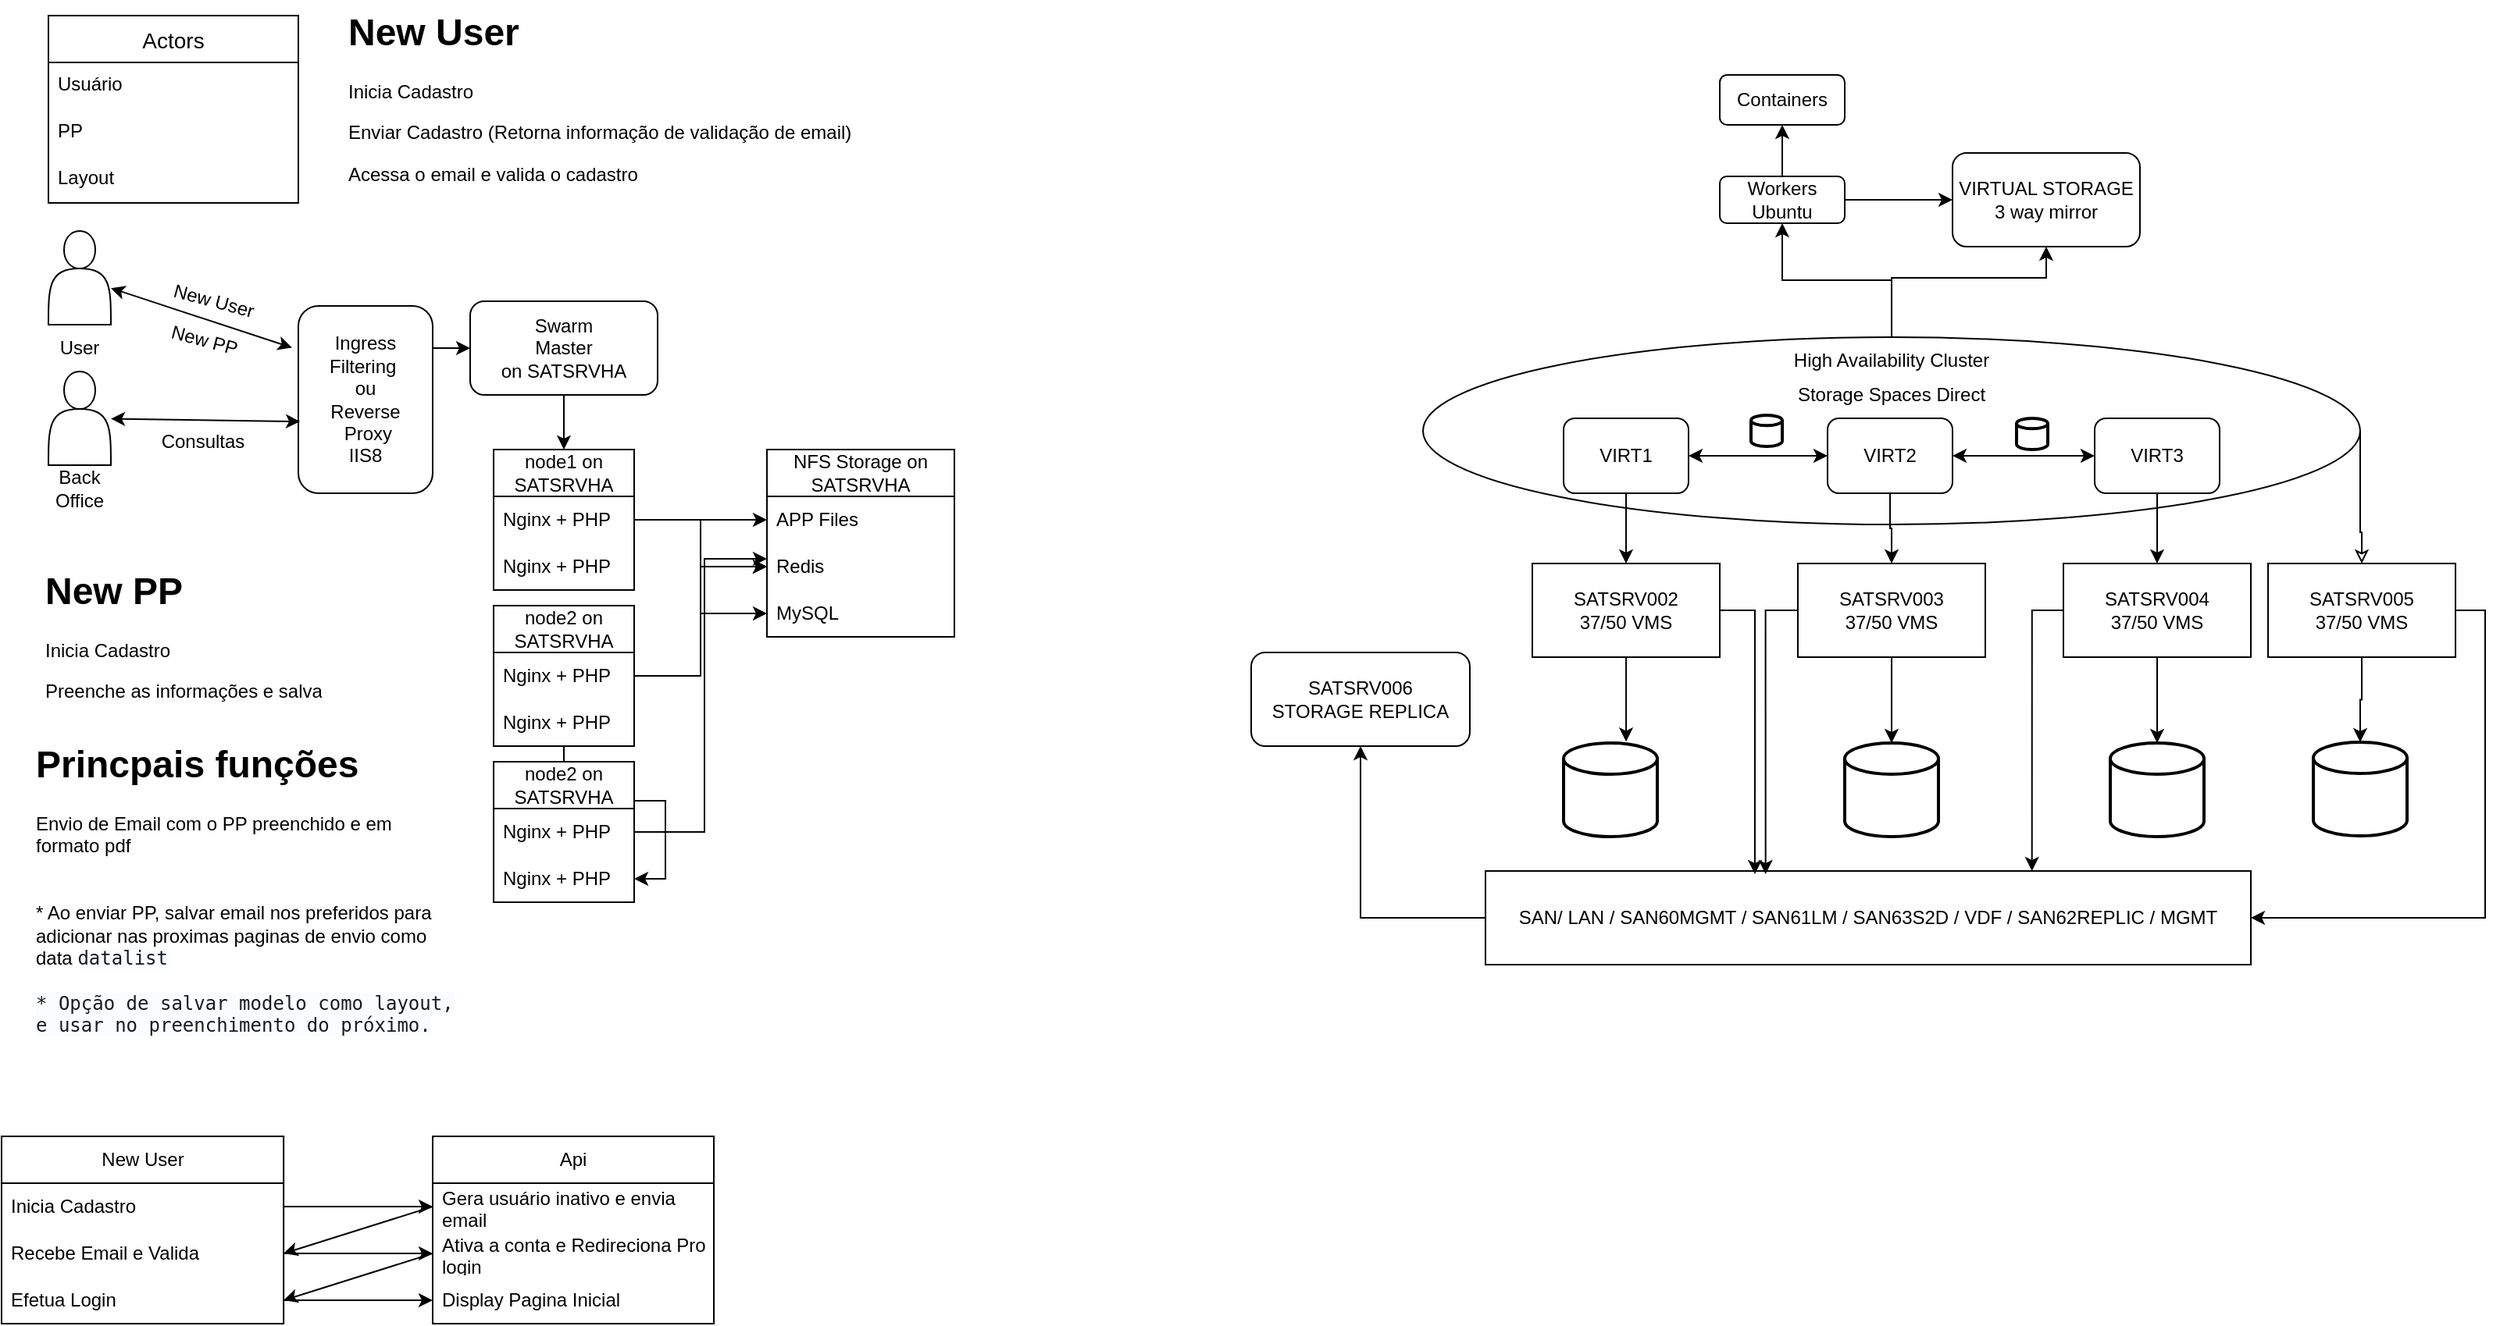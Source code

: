 <mxfile version="26.0.10">
  <diagram name="Página-1" id="sRb1VMFzk7k9GQqIcpJP">
    <mxGraphModel dx="1434" dy="738" grid="1" gridSize="10" guides="1" tooltips="1" connect="1" arrows="1" fold="1" page="1" pageScale="1" pageWidth="827" pageHeight="1169" math="0" shadow="0">
      <root>
        <mxCell id="0" />
        <mxCell id="1" parent="0" />
        <mxCell id="ARVa0btEPRFmbiTW9nYL-86" value="" style="ellipse;whiteSpace=wrap;html=1;fillColor=none;" parent="1" vertex="1">
          <mxGeometry x="960" y="228" width="600" height="120" as="geometry" />
        </mxCell>
        <mxCell id="Wn1Gz2yx4NgpHpHnQSWB-1" value="&lt;div&gt;Ingress Filtering&amp;nbsp;&lt;/div&gt;&lt;div&gt;ou&lt;/div&gt;&lt;div&gt;Reverse&lt;/div&gt;&lt;div&gt;&lt;span style=&quot;background-color: transparent; color: light-dark(rgb(0, 0, 0), rgb(255, 255, 255));&quot;&gt;&amp;nbsp;Proxy&lt;/span&gt;&lt;/div&gt;&lt;div&gt;&lt;span style=&quot;background-color: transparent; color: light-dark(rgb(0, 0, 0), rgb(255, 255, 255));&quot;&gt;IIS8&lt;/span&gt;&lt;/div&gt;" style="rounded=1;whiteSpace=wrap;html=1;" parent="1" vertex="1">
          <mxGeometry x="240" y="208" width="86" height="120" as="geometry" />
        </mxCell>
        <mxCell id="Wn1Gz2yx4NgpHpHnQSWB-8" style="rounded=0;orthogonalLoop=1;jettySize=auto;html=1;entryX=-0.047;entryY=0.223;entryDx=0;entryDy=0;entryPerimeter=0;startArrow=classic;startFill=1;" parent="1" source="Wn1Gz2yx4NgpHpHnQSWB-6" target="Wn1Gz2yx4NgpHpHnQSWB-1" edge="1">
          <mxGeometry relative="1" as="geometry" />
        </mxCell>
        <mxCell id="Wn1Gz2yx4NgpHpHnQSWB-10" value="New User" style="text;html=1;align=center;verticalAlign=middle;whiteSpace=wrap;rounded=0;rotation=15;" parent="1" vertex="1">
          <mxGeometry x="151.29" y="195" width="70" height="20" as="geometry" />
        </mxCell>
        <mxCell id="ARVa0btEPRFmbiTW9nYL-18" style="edgeStyle=orthogonalEdgeStyle;rounded=0;orthogonalLoop=1;jettySize=auto;html=1;entryX=0.5;entryY=0;entryDx=0;entryDy=0;" parent="1" source="Wn1Gz2yx4NgpHpHnQSWB-64" target="ARVa0btEPRFmbiTW9nYL-1" edge="1">
          <mxGeometry relative="1" as="geometry" />
        </mxCell>
        <mxCell id="Wn1Gz2yx4NgpHpHnQSWB-64" value="Swarm&lt;div&gt;Master&lt;/div&gt;&lt;div&gt;on SATSRVHA&lt;/div&gt;" style="rounded=1;whiteSpace=wrap;html=1;" parent="1" vertex="1">
          <mxGeometry x="350" y="205" width="120" height="60" as="geometry" />
        </mxCell>
        <mxCell id="Wn1Gz2yx4NgpHpHnQSWB-68" style="edgeStyle=orthogonalEdgeStyle;rounded=0;orthogonalLoop=1;jettySize=auto;html=1;entryX=1;entryY=0.225;entryDx=0;entryDy=0;entryPerimeter=0;startArrow=classic;startFill=1;endArrow=none;endFill=0;" parent="1" source="Wn1Gz2yx4NgpHpHnQSWB-64" target="Wn1Gz2yx4NgpHpHnQSWB-1" edge="1">
          <mxGeometry relative="1" as="geometry" />
        </mxCell>
        <mxCell id="upmeUNGwV4wzVVxZJevL-4" value="Actors" style="swimlane;fontStyle=0;childLayout=stackLayout;horizontal=1;startSize=30;horizontalStack=0;resizeParent=1;resizeParentMax=0;resizeLast=0;collapsible=1;marginBottom=0;align=center;fontSize=14;swimlaneLine=1;resizable=1;container=1;" parent="1" vertex="1">
          <mxGeometry x="80" y="22" width="160" height="120" as="geometry" />
        </mxCell>
        <mxCell id="upmeUNGwV4wzVVxZJevL-5" value="Usuário" style="text;strokeColor=none;fillColor=none;spacingLeft=4;spacingRight=4;overflow=hidden;rotatable=0;points=[[0,0.5],[1,0.5]];portConstraint=eastwest;fontSize=12;whiteSpace=wrap;html=1;" parent="upmeUNGwV4wzVVxZJevL-4" vertex="1">
          <mxGeometry y="30" width="160" height="30" as="geometry" />
        </mxCell>
        <mxCell id="upmeUNGwV4wzVVxZJevL-6" value="PP" style="text;strokeColor=none;fillColor=none;spacingLeft=4;spacingRight=4;overflow=hidden;rotatable=0;points=[[0,0.5],[1,0.5]];portConstraint=eastwest;fontSize=12;whiteSpace=wrap;html=1;" parent="upmeUNGwV4wzVVxZJevL-4" vertex="1">
          <mxGeometry y="60" width="160" height="30" as="geometry" />
        </mxCell>
        <mxCell id="upmeUNGwV4wzVVxZJevL-7" value="Layout" style="text;strokeColor=none;fillColor=none;spacingLeft=4;spacingRight=4;overflow=hidden;rotatable=0;points=[[0,0.5],[1,0.5]];portConstraint=eastwest;fontSize=12;whiteSpace=wrap;html=1;" parent="upmeUNGwV4wzVVxZJevL-4" vertex="1">
          <mxGeometry y="90" width="160" height="30" as="geometry" />
        </mxCell>
        <mxCell id="upmeUNGwV4wzVVxZJevL-9" style="rounded=0;orthogonalLoop=1;jettySize=auto;html=1;entryX=0.012;entryY=0.617;entryDx=0;entryDy=0;entryPerimeter=0;startArrow=classic;startFill=1;" parent="1" source="upmeUNGwV4wzVVxZJevL-1" target="Wn1Gz2yx4NgpHpHnQSWB-1" edge="1">
          <mxGeometry relative="1" as="geometry" />
        </mxCell>
        <mxCell id="upmeUNGwV4wzVVxZJevL-10" value="Consultas" style="text;html=1;align=center;verticalAlign=middle;whiteSpace=wrap;rounded=0;rotation=0;" parent="1" vertex="1">
          <mxGeometry x="133.22" y="283.44" width="92.42" height="23.12" as="geometry" />
        </mxCell>
        <mxCell id="upmeUNGwV4wzVVxZJevL-23" value="" style="group" parent="1" vertex="1" connectable="0">
          <mxGeometry x="70" y="250" width="60" height="90" as="geometry" />
        </mxCell>
        <mxCell id="upmeUNGwV4wzVVxZJevL-1" value="" style="shape=actor;whiteSpace=wrap;html=1;movable=1;resizable=1;rotatable=1;deletable=1;editable=1;locked=0;connectable=1;" parent="upmeUNGwV4wzVVxZJevL-23" vertex="1">
          <mxGeometry x="10" width="40" height="60" as="geometry" />
        </mxCell>
        <mxCell id="upmeUNGwV4wzVVxZJevL-2" value="Back Office" style="text;html=1;align=center;verticalAlign=middle;whiteSpace=wrap;rounded=0;movable=1;resizable=1;rotatable=1;deletable=1;editable=1;locked=0;connectable=1;" parent="upmeUNGwV4wzVVxZJevL-23" vertex="1">
          <mxGeometry y="60" width="60" height="30" as="geometry" />
        </mxCell>
        <mxCell id="upmeUNGwV4wzVVxZJevL-24" value="" style="group" parent="1" vertex="1" connectable="0">
          <mxGeometry x="70" y="160" width="60" height="90" as="geometry" />
        </mxCell>
        <mxCell id="Wn1Gz2yx4NgpHpHnQSWB-6" value="" style="shape=actor;whiteSpace=wrap;html=1;" parent="upmeUNGwV4wzVVxZJevL-24" vertex="1">
          <mxGeometry x="10" width="40" height="60" as="geometry" />
        </mxCell>
        <mxCell id="Wn1Gz2yx4NgpHpHnQSWB-7" value="User" style="text;html=1;align=center;verticalAlign=middle;whiteSpace=wrap;rounded=0;" parent="upmeUNGwV4wzVVxZJevL-24" vertex="1">
          <mxGeometry y="60" width="60" height="30" as="geometry" />
        </mxCell>
        <mxCell id="upmeUNGwV4wzVVxZJevL-35" value="New PP" style="text;html=1;align=center;verticalAlign=middle;whiteSpace=wrap;rounded=0;rotation=15;" parent="1" vertex="1">
          <mxGeometry x="137.58" y="220" width="83.71" height="20" as="geometry" />
        </mxCell>
        <mxCell id="CH-ot6qZyjlO4fEg6qcQ-2" value="&lt;h1 style=&quot;margin-top: 0px;&quot;&gt;New User&lt;/h1&gt;&lt;p&gt;Inicia Cadastro&lt;/p&gt;&lt;p&gt;Enviar Cadastro (Retorna informação de validação de email)&lt;/p&gt;&lt;p&gt;Acessa o email e valida o cadastro&lt;/p&gt;" style="text;html=1;whiteSpace=wrap;overflow=hidden;rounded=0;" parent="1" vertex="1">
          <mxGeometry x="270" y="12" width="340" height="130" as="geometry" />
        </mxCell>
        <mxCell id="CH-ot6qZyjlO4fEg6qcQ-3" value="&lt;h1 style=&quot;margin-top: 0px;&quot;&gt;New PP&lt;/h1&gt;&lt;p&gt;Inicia Cadastro&lt;/p&gt;&lt;p&gt;Preenche as informações e salva&lt;/p&gt;" style="text;html=1;whiteSpace=wrap;overflow=hidden;rounded=0;" parent="1" vertex="1">
          <mxGeometry x="76.29" y="370" width="220" height="108" as="geometry" />
        </mxCell>
        <mxCell id="CH-ot6qZyjlO4fEg6qcQ-4" value="&lt;h1 style=&quot;margin-top: 0px;&quot;&gt;Princpais funções&lt;/h1&gt;&lt;div&gt;Envio de Email com o PP preenchido e em formato pdf&amp;nbsp;&lt;/div&gt;&lt;div&gt;&lt;br&gt;&lt;/div&gt;&lt;div&gt;&lt;br&gt;&lt;/div&gt;&lt;div&gt;* Ao enviar PP, salvar email nos preferidos para adicionar nas proximas paginas de envio como data&amp;nbsp;&lt;span style=&quot;background-color: rgb(250, 252, 255); color: rgb(23, 28, 31); font-family: monospace; white-space-collapse: preserve;&quot;&gt;datalist&lt;/span&gt;&lt;/div&gt;&lt;div&gt;&lt;span style=&quot;background-color: rgb(250, 252, 255); color: rgb(23, 28, 31); font-family: monospace; white-space-collapse: preserve;&quot;&gt;&lt;br&gt;&lt;/span&gt;&lt;/div&gt;&lt;div&gt;&lt;span style=&quot;background-color: rgb(250, 252, 255); color: rgb(23, 28, 31); font-family: monospace; white-space-collapse: preserve;&quot;&gt;* Opção de salvar modelo como layout, e usar no preenchimento do próximo.&lt;/span&gt;&lt;/div&gt;" style="text;html=1;whiteSpace=wrap;overflow=hidden;rounded=0;" parent="1" vertex="1">
          <mxGeometry x="70" y="481" width="270" height="208" as="geometry" />
        </mxCell>
        <mxCell id="ARVa0btEPRFmbiTW9nYL-1" value="node1 on SATSRVHA" style="swimlane;fontStyle=0;childLayout=stackLayout;horizontal=1;startSize=30;horizontalStack=0;resizeParent=1;resizeParentMax=0;resizeLast=0;collapsible=1;marginBottom=0;whiteSpace=wrap;html=1;" parent="1" vertex="1">
          <mxGeometry x="365" y="300" width="90" height="90" as="geometry" />
        </mxCell>
        <mxCell id="ARVa0btEPRFmbiTW9nYL-2" value="Nginx + PHP" style="text;strokeColor=none;fillColor=none;align=left;verticalAlign=middle;spacingLeft=4;spacingRight=4;overflow=hidden;points=[[0,0.5],[1,0.5]];portConstraint=eastwest;rotatable=0;whiteSpace=wrap;html=1;" parent="ARVa0btEPRFmbiTW9nYL-1" vertex="1">
          <mxGeometry y="30" width="90" height="30" as="geometry" />
        </mxCell>
        <mxCell id="ARVa0btEPRFmbiTW9nYL-57" value="Nginx + PHP" style="text;strokeColor=none;fillColor=none;align=left;verticalAlign=middle;spacingLeft=4;spacingRight=4;overflow=hidden;points=[[0,0.5],[1,0.5]];portConstraint=eastwest;rotatable=0;whiteSpace=wrap;html=1;" parent="ARVa0btEPRFmbiTW9nYL-1" vertex="1">
          <mxGeometry y="60" width="90" height="30" as="geometry" />
        </mxCell>
        <mxCell id="ARVa0btEPRFmbiTW9nYL-10" value="NFS Storage on&lt;div&gt;SATSRVHA&lt;/div&gt;" style="swimlane;fontStyle=0;childLayout=stackLayout;horizontal=1;startSize=30;horizontalStack=0;resizeParent=1;resizeParentMax=0;resizeLast=0;collapsible=1;marginBottom=0;whiteSpace=wrap;html=1;" parent="1" vertex="1">
          <mxGeometry x="540" y="300" width="120" height="120" as="geometry" />
        </mxCell>
        <mxCell id="ARVa0btEPRFmbiTW9nYL-12" value="APP Files" style="text;strokeColor=none;fillColor=none;align=left;verticalAlign=middle;spacingLeft=4;spacingRight=4;overflow=hidden;points=[[0,0.5],[1,0.5]];portConstraint=eastwest;rotatable=0;whiteSpace=wrap;html=1;" parent="ARVa0btEPRFmbiTW9nYL-10" vertex="1">
          <mxGeometry y="30" width="120" height="30" as="geometry" />
        </mxCell>
        <mxCell id="ARVa0btEPRFmbiTW9nYL-13" value="Redis" style="text;strokeColor=none;fillColor=none;align=left;verticalAlign=middle;spacingLeft=4;spacingRight=4;overflow=hidden;points=[[0,0.5],[1,0.5]];portConstraint=eastwest;rotatable=0;whiteSpace=wrap;html=1;" parent="ARVa0btEPRFmbiTW9nYL-10" vertex="1">
          <mxGeometry y="60" width="120" height="30" as="geometry" />
        </mxCell>
        <mxCell id="ARVa0btEPRFmbiTW9nYL-44" value="MySQL" style="text;strokeColor=none;fillColor=none;align=left;verticalAlign=middle;spacingLeft=4;spacingRight=4;overflow=hidden;points=[[0,0.5],[1,0.5]];portConstraint=eastwest;rotatable=0;whiteSpace=wrap;html=1;" parent="ARVa0btEPRFmbiTW9nYL-10" vertex="1">
          <mxGeometry y="90" width="120" height="30" as="geometry" />
        </mxCell>
        <mxCell id="ARVa0btEPRFmbiTW9nYL-14" style="edgeStyle=orthogonalEdgeStyle;rounded=0;orthogonalLoop=1;jettySize=auto;html=1;exitX=1;exitY=0.5;exitDx=0;exitDy=0;entryX=0;entryY=0.5;entryDx=0;entryDy=0;startArrow=none;startFill=0;" parent="1" source="ARVa0btEPRFmbiTW9nYL-2" target="ARVa0btEPRFmbiTW9nYL-12" edge="1">
          <mxGeometry relative="1" as="geometry" />
        </mxCell>
        <mxCell id="ARVa0btEPRFmbiTW9nYL-45" style="edgeStyle=orthogonalEdgeStyle;rounded=0;orthogonalLoop=1;jettySize=auto;html=1;entryX=0;entryY=0.5;entryDx=0;entryDy=0;" parent="1" source="ARVa0btEPRFmbiTW9nYL-2" target="ARVa0btEPRFmbiTW9nYL-13" edge="1">
          <mxGeometry relative="1" as="geometry" />
        </mxCell>
        <mxCell id="ARVa0btEPRFmbiTW9nYL-46" style="edgeStyle=orthogonalEdgeStyle;rounded=0;orthogonalLoop=1;jettySize=auto;html=1;exitX=1;exitY=0.5;exitDx=0;exitDy=0;entryX=0;entryY=0.5;entryDx=0;entryDy=0;startArrow=none;startFill=0;" parent="1" source="ARVa0btEPRFmbiTW9nYL-2" target="ARVa0btEPRFmbiTW9nYL-44" edge="1">
          <mxGeometry relative="1" as="geometry" />
        </mxCell>
        <mxCell id="ARVa0btEPRFmbiTW9nYL-63" value="" style="edgeStyle=orthogonalEdgeStyle;rounded=0;orthogonalLoop=1;jettySize=auto;html=1;" parent="1" source="ARVa0btEPRFmbiTW9nYL-47" target="ARVa0btEPRFmbiTW9nYL-61" edge="1">
          <mxGeometry relative="1" as="geometry" />
        </mxCell>
        <mxCell id="ARVa0btEPRFmbiTW9nYL-47" value="node2 on SATSRVHA" style="swimlane;fontStyle=0;childLayout=stackLayout;horizontal=1;startSize=30;horizontalStack=0;resizeParent=1;resizeParentMax=0;resizeLast=0;collapsible=1;marginBottom=0;whiteSpace=wrap;html=1;" parent="1" vertex="1">
          <mxGeometry x="365" y="400" width="90" height="90" as="geometry" />
        </mxCell>
        <mxCell id="ARVa0btEPRFmbiTW9nYL-48" value="Nginx + PHP" style="text;strokeColor=none;fillColor=none;align=left;verticalAlign=middle;spacingLeft=4;spacingRight=4;overflow=hidden;points=[[0,0.5],[1,0.5]];portConstraint=eastwest;rotatable=0;whiteSpace=wrap;html=1;" parent="ARVa0btEPRFmbiTW9nYL-47" vertex="1">
          <mxGeometry y="30" width="90" height="30" as="geometry" />
        </mxCell>
        <mxCell id="ARVa0btEPRFmbiTW9nYL-51" value="Nginx + PHP" style="text;strokeColor=none;fillColor=none;align=left;verticalAlign=middle;spacingLeft=4;spacingRight=4;overflow=hidden;points=[[0,0.5],[1,0.5]];portConstraint=eastwest;rotatable=0;whiteSpace=wrap;html=1;" parent="ARVa0btEPRFmbiTW9nYL-47" vertex="1">
          <mxGeometry y="60" width="90" height="30" as="geometry" />
        </mxCell>
        <mxCell id="ARVa0btEPRFmbiTW9nYL-58" style="edgeStyle=orthogonalEdgeStyle;rounded=0;orthogonalLoop=1;jettySize=auto;html=1;entryX=0;entryY=0.5;entryDx=0;entryDy=0;" parent="1" source="ARVa0btEPRFmbiTW9nYL-48" target="ARVa0btEPRFmbiTW9nYL-13" edge="1">
          <mxGeometry relative="1" as="geometry" />
        </mxCell>
        <mxCell id="ARVa0btEPRFmbiTW9nYL-59" value="node2 on SATSRVHA" style="swimlane;fontStyle=0;childLayout=stackLayout;horizontal=1;startSize=30;horizontalStack=0;resizeParent=1;resizeParentMax=0;resizeLast=0;collapsible=1;marginBottom=0;whiteSpace=wrap;html=1;" parent="1" vertex="1">
          <mxGeometry x="365" y="500" width="90" height="90" as="geometry" />
        </mxCell>
        <mxCell id="ARVa0btEPRFmbiTW9nYL-60" value="Nginx + PHP" style="text;strokeColor=none;fillColor=none;align=left;verticalAlign=middle;spacingLeft=4;spacingRight=4;overflow=hidden;points=[[0,0.5],[1,0.5]];portConstraint=eastwest;rotatable=0;whiteSpace=wrap;html=1;" parent="ARVa0btEPRFmbiTW9nYL-59" vertex="1">
          <mxGeometry y="30" width="90" height="30" as="geometry" />
        </mxCell>
        <mxCell id="ARVa0btEPRFmbiTW9nYL-61" value="Nginx + PHP" style="text;strokeColor=none;fillColor=none;align=left;verticalAlign=middle;spacingLeft=4;spacingRight=4;overflow=hidden;points=[[0,0.5],[1,0.5]];portConstraint=eastwest;rotatable=0;whiteSpace=wrap;html=1;" parent="ARVa0btEPRFmbiTW9nYL-59" vertex="1">
          <mxGeometry y="60" width="90" height="30" as="geometry" />
        </mxCell>
        <mxCell id="ARVa0btEPRFmbiTW9nYL-62" style="edgeStyle=orthogonalEdgeStyle;rounded=0;orthogonalLoop=1;jettySize=auto;html=1;" parent="1" source="ARVa0btEPRFmbiTW9nYL-60" edge="1">
          <mxGeometry relative="1" as="geometry">
            <mxPoint x="540" y="370" as="targetPoint" />
            <Array as="points">
              <mxPoint x="500" y="545" />
              <mxPoint x="500" y="370" />
            </Array>
          </mxGeometry>
        </mxCell>
        <mxCell id="ARVa0btEPRFmbiTW9nYL-64" value="SATSRV002&lt;div&gt;37/50 VMS&lt;/div&gt;" style="rounded=0;whiteSpace=wrap;html=1;" parent="1" vertex="1">
          <mxGeometry x="1030" y="373" width="120" height="60" as="geometry" />
        </mxCell>
        <mxCell id="ARVa0btEPRFmbiTW9nYL-65" value="SATSRV003&lt;div&gt;37/50 VMS&lt;/div&gt;" style="rounded=0;whiteSpace=wrap;html=1;" parent="1" vertex="1">
          <mxGeometry x="1200" y="373" width="120" height="60" as="geometry" />
        </mxCell>
        <mxCell id="ARVa0btEPRFmbiTW9nYL-66" value="SATSRV004&lt;div&gt;37/50 VMS&lt;/div&gt;" style="rounded=0;whiteSpace=wrap;html=1;" parent="1" vertex="1">
          <mxGeometry x="1370" y="373" width="120" height="60" as="geometry" />
        </mxCell>
        <mxCell id="ARVa0btEPRFmbiTW9nYL-71" style="edgeStyle=orthogonalEdgeStyle;rounded=0;orthogonalLoop=1;jettySize=auto;html=1;entryX=0.5;entryY=0;entryDx=0;entryDy=0;" parent="1" source="ARVa0btEPRFmbiTW9nYL-68" target="ARVa0btEPRFmbiTW9nYL-64" edge="1">
          <mxGeometry relative="1" as="geometry" />
        </mxCell>
        <mxCell id="ARVa0btEPRFmbiTW9nYL-68" value="VIRT1" style="rounded=1;whiteSpace=wrap;html=1;" parent="1" vertex="1">
          <mxGeometry x="1050" y="280" width="80" height="48" as="geometry" />
        </mxCell>
        <mxCell id="ARVa0btEPRFmbiTW9nYL-80" style="edgeStyle=orthogonalEdgeStyle;rounded=0;orthogonalLoop=1;jettySize=auto;html=1;entryX=0;entryY=0.5;entryDx=0;entryDy=0;startArrow=classic;startFill=1;" parent="1" source="ARVa0btEPRFmbiTW9nYL-69" target="ARVa0btEPRFmbiTW9nYL-70" edge="1">
          <mxGeometry relative="1" as="geometry" />
        </mxCell>
        <mxCell id="ARVa0btEPRFmbiTW9nYL-81" style="edgeStyle=orthogonalEdgeStyle;rounded=0;orthogonalLoop=1;jettySize=auto;html=1;entryX=1;entryY=0.5;entryDx=0;entryDy=0;startArrow=classic;startFill=1;" parent="1" source="ARVa0btEPRFmbiTW9nYL-69" target="ARVa0btEPRFmbiTW9nYL-68" edge="1">
          <mxGeometry relative="1" as="geometry" />
        </mxCell>
        <mxCell id="ARVa0btEPRFmbiTW9nYL-82" style="edgeStyle=orthogonalEdgeStyle;rounded=0;orthogonalLoop=1;jettySize=auto;html=1;entryX=0.5;entryY=0;entryDx=0;entryDy=0;" parent="1" source="ARVa0btEPRFmbiTW9nYL-69" target="ARVa0btEPRFmbiTW9nYL-65" edge="1">
          <mxGeometry relative="1" as="geometry" />
        </mxCell>
        <mxCell id="ARVa0btEPRFmbiTW9nYL-69" value="VIRT2" style="rounded=1;whiteSpace=wrap;html=1;" parent="1" vertex="1">
          <mxGeometry x="1219" y="280" width="80" height="48" as="geometry" />
        </mxCell>
        <mxCell id="ARVa0btEPRFmbiTW9nYL-73" style="edgeStyle=orthogonalEdgeStyle;rounded=0;orthogonalLoop=1;jettySize=auto;html=1;" parent="1" source="ARVa0btEPRFmbiTW9nYL-70" target="ARVa0btEPRFmbiTW9nYL-66" edge="1">
          <mxGeometry relative="1" as="geometry" />
        </mxCell>
        <mxCell id="ARVa0btEPRFmbiTW9nYL-70" value="VIRT3" style="rounded=1;whiteSpace=wrap;html=1;" parent="1" vertex="1">
          <mxGeometry x="1390" y="280" width="80" height="48" as="geometry" />
        </mxCell>
        <mxCell id="ARVa0btEPRFmbiTW9nYL-74" value="" style="strokeWidth=2;html=1;shape=mxgraph.flowchart.database;whiteSpace=wrap;" parent="1" vertex="1">
          <mxGeometry x="1050" y="488" width="60" height="60" as="geometry" />
        </mxCell>
        <mxCell id="ARVa0btEPRFmbiTW9nYL-75" value="" style="strokeWidth=2;html=1;shape=mxgraph.flowchart.database;whiteSpace=wrap;" parent="1" vertex="1">
          <mxGeometry x="1230" y="488" width="60" height="60" as="geometry" />
        </mxCell>
        <mxCell id="ARVa0btEPRFmbiTW9nYL-76" value="" style="strokeWidth=2;html=1;shape=mxgraph.flowchart.database;whiteSpace=wrap;" parent="1" vertex="1">
          <mxGeometry x="1400" y="488" width="60" height="60" as="geometry" />
        </mxCell>
        <mxCell id="ARVa0btEPRFmbiTW9nYL-77" style="edgeStyle=orthogonalEdgeStyle;rounded=0;orthogonalLoop=1;jettySize=auto;html=1;entryX=0.667;entryY=-0.014;entryDx=0;entryDy=0;entryPerimeter=0;" parent="1" source="ARVa0btEPRFmbiTW9nYL-64" target="ARVa0btEPRFmbiTW9nYL-74" edge="1">
          <mxGeometry relative="1" as="geometry" />
        </mxCell>
        <mxCell id="ARVa0btEPRFmbiTW9nYL-78" style="edgeStyle=orthogonalEdgeStyle;rounded=0;orthogonalLoop=1;jettySize=auto;html=1;entryX=0.5;entryY=0;entryDx=0;entryDy=0;entryPerimeter=0;" parent="1" source="ARVa0btEPRFmbiTW9nYL-65" target="ARVa0btEPRFmbiTW9nYL-75" edge="1">
          <mxGeometry relative="1" as="geometry" />
        </mxCell>
        <mxCell id="ARVa0btEPRFmbiTW9nYL-79" style="edgeStyle=orthogonalEdgeStyle;rounded=0;orthogonalLoop=1;jettySize=auto;html=1;entryX=0.5;entryY=0;entryDx=0;entryDy=0;entryPerimeter=0;" parent="1" source="ARVa0btEPRFmbiTW9nYL-66" target="ARVa0btEPRFmbiTW9nYL-76" edge="1">
          <mxGeometry relative="1" as="geometry" />
        </mxCell>
        <mxCell id="ARVa0btEPRFmbiTW9nYL-83" value="" style="strokeWidth=2;html=1;shape=mxgraph.flowchart.database;whiteSpace=wrap;" parent="1" vertex="1">
          <mxGeometry x="1170" y="278" width="20" height="20" as="geometry" />
        </mxCell>
        <mxCell id="ARVa0btEPRFmbiTW9nYL-85" value="" style="strokeWidth=2;html=1;shape=mxgraph.flowchart.database;whiteSpace=wrap;" parent="1" vertex="1">
          <mxGeometry x="1340" y="280" width="20" height="20" as="geometry" />
        </mxCell>
        <mxCell id="ARVa0btEPRFmbiTW9nYL-87" value="VIRTUAL STORAGE&lt;div&gt;3 way mirror&lt;/div&gt;" style="rounded=1;whiteSpace=wrap;html=1;" parent="1" vertex="1">
          <mxGeometry x="1299" y="110" width="120" height="60" as="geometry" />
        </mxCell>
        <mxCell id="ARVa0btEPRFmbiTW9nYL-89" value="Storage Spaces Direct" style="text;html=1;align=center;verticalAlign=middle;whiteSpace=wrap;rounded=0;" parent="1" vertex="1">
          <mxGeometry x="1190" y="250" width="140" height="30" as="geometry" />
        </mxCell>
        <mxCell id="ARVa0btEPRFmbiTW9nYL-103" style="edgeStyle=orthogonalEdgeStyle;rounded=0;orthogonalLoop=1;jettySize=auto;html=1;entryX=0.5;entryY=1;entryDx=0;entryDy=0;" parent="1" source="ARVa0btEPRFmbiTW9nYL-90" target="ARVa0btEPRFmbiTW9nYL-102" edge="1">
          <mxGeometry relative="1" as="geometry" />
        </mxCell>
        <mxCell id="ARVa0btEPRFmbiTW9nYL-90" value="SAN/ LAN / SAN60MGMT / SAN61LM / SAN63S2D / VDF / SAN62REPLIC / MGMT" style="rounded=0;whiteSpace=wrap;html=1;" parent="1" vertex="1">
          <mxGeometry x="1000" y="570" width="490" height="60" as="geometry" />
        </mxCell>
        <mxCell id="ARVa0btEPRFmbiTW9nYL-93" style="edgeStyle=orthogonalEdgeStyle;rounded=0;orthogonalLoop=1;jettySize=auto;html=1;exitX=0;exitY=0.5;exitDx=0;exitDy=0;entryX=0.714;entryY=0;entryDx=0;entryDy=0;entryPerimeter=0;" parent="1" source="ARVa0btEPRFmbiTW9nYL-66" target="ARVa0btEPRFmbiTW9nYL-90" edge="1">
          <mxGeometry relative="1" as="geometry" />
        </mxCell>
        <mxCell id="ARVa0btEPRFmbiTW9nYL-99" style="edgeStyle=orthogonalEdgeStyle;rounded=0;orthogonalLoop=1;jettySize=auto;html=1;exitX=0.5;exitY=0;exitDx=0;exitDy=0;entryX=0.5;entryY=1;entryDx=0;entryDy=0;" parent="1" source="ARVa0btEPRFmbiTW9nYL-94" target="ARVa0btEPRFmbiTW9nYL-95" edge="1">
          <mxGeometry relative="1" as="geometry" />
        </mxCell>
        <mxCell id="ARVa0btEPRFmbiTW9nYL-101" style="edgeStyle=orthogonalEdgeStyle;rounded=0;orthogonalLoop=1;jettySize=auto;html=1;" parent="1" source="ARVa0btEPRFmbiTW9nYL-94" target="ARVa0btEPRFmbiTW9nYL-87" edge="1">
          <mxGeometry relative="1" as="geometry">
            <Array as="points">
              <mxPoint x="1260" y="190" />
            </Array>
          </mxGeometry>
        </mxCell>
        <mxCell id="ARVa0btEPRFmbiTW9nYL-94" value="High Availability Cluster" style="text;html=1;align=center;verticalAlign=middle;whiteSpace=wrap;rounded=0;" parent="1" vertex="1">
          <mxGeometry x="1190" y="228" width="140" height="30" as="geometry" />
        </mxCell>
        <mxCell id="ARVa0btEPRFmbiTW9nYL-98" style="edgeStyle=orthogonalEdgeStyle;rounded=0;orthogonalLoop=1;jettySize=auto;html=1;entryX=0.5;entryY=1;entryDx=0;entryDy=0;" parent="1" source="ARVa0btEPRFmbiTW9nYL-95" target="ARVa0btEPRFmbiTW9nYL-97" edge="1">
          <mxGeometry relative="1" as="geometry" />
        </mxCell>
        <mxCell id="ARVa0btEPRFmbiTW9nYL-100" style="edgeStyle=orthogonalEdgeStyle;rounded=0;orthogonalLoop=1;jettySize=auto;html=1;entryX=0;entryY=0.5;entryDx=0;entryDy=0;" parent="1" source="ARVa0btEPRFmbiTW9nYL-95" target="ARVa0btEPRFmbiTW9nYL-87" edge="1">
          <mxGeometry relative="1" as="geometry" />
        </mxCell>
        <mxCell id="ARVa0btEPRFmbiTW9nYL-95" value="Workers&lt;div&gt;Ubuntu&lt;/div&gt;" style="rounded=1;whiteSpace=wrap;html=1;" parent="1" vertex="1">
          <mxGeometry x="1150" y="125" width="80" height="30" as="geometry" />
        </mxCell>
        <mxCell id="ARVa0btEPRFmbiTW9nYL-97" value="Containers" style="rounded=1;whiteSpace=wrap;html=1;" parent="1" vertex="1">
          <mxGeometry x="1150" y="60" width="80" height="32" as="geometry" />
        </mxCell>
        <mxCell id="ARVa0btEPRFmbiTW9nYL-102" value="SATSRV006&lt;div&gt;STORAGE REPLICA&lt;/div&gt;" style="rounded=1;whiteSpace=wrap;html=1;" parent="1" vertex="1">
          <mxGeometry x="850" y="430" width="140" height="60" as="geometry" />
        </mxCell>
        <mxCell id="ARVa0btEPRFmbiTW9nYL-104" style="edgeStyle=orthogonalEdgeStyle;rounded=0;orthogonalLoop=1;jettySize=auto;html=1;exitX=1;exitY=0.5;exitDx=0;exitDy=0;entryX=0.352;entryY=0.033;entryDx=0;entryDy=0;entryPerimeter=0;" parent="1" source="ARVa0btEPRFmbiTW9nYL-64" target="ARVa0btEPRFmbiTW9nYL-90" edge="1">
          <mxGeometry relative="1" as="geometry" />
        </mxCell>
        <mxCell id="ARVa0btEPRFmbiTW9nYL-105" style="edgeStyle=orthogonalEdgeStyle;rounded=0;orthogonalLoop=1;jettySize=auto;html=1;exitX=0;exitY=0.5;exitDx=0;exitDy=0;entryX=0.366;entryY=0.033;entryDx=0;entryDy=0;entryPerimeter=0;" parent="1" source="ARVa0btEPRFmbiTW9nYL-65" target="ARVa0btEPRFmbiTW9nYL-90" edge="1">
          <mxGeometry relative="1" as="geometry" />
        </mxCell>
        <mxCell id="ARVa0btEPRFmbiTW9nYL-111" style="edgeStyle=orthogonalEdgeStyle;rounded=0;orthogonalLoop=1;jettySize=auto;html=1;entryX=1;entryY=0.5;entryDx=0;entryDy=0;" parent="1" source="ARVa0btEPRFmbiTW9nYL-108" target="ARVa0btEPRFmbiTW9nYL-90" edge="1">
          <mxGeometry relative="1" as="geometry">
            <Array as="points">
              <mxPoint x="1640" y="403" />
              <mxPoint x="1640" y="600" />
            </Array>
          </mxGeometry>
        </mxCell>
        <mxCell id="ARVa0btEPRFmbiTW9nYL-114" style="edgeStyle=orthogonalEdgeStyle;rounded=0;orthogonalLoop=1;jettySize=auto;html=1;entryX=1;entryY=0.5;entryDx=0;entryDy=0;startArrow=classic;startFill=0;endArrow=none;" parent="1" source="ARVa0btEPRFmbiTW9nYL-108" target="ARVa0btEPRFmbiTW9nYL-86" edge="1">
          <mxGeometry relative="1" as="geometry">
            <Array as="points">
              <mxPoint x="1561" y="353" />
              <mxPoint x="1560" y="353" />
            </Array>
          </mxGeometry>
        </mxCell>
        <mxCell id="ARVa0btEPRFmbiTW9nYL-108" value="SATSRV005&lt;div&gt;37/50 VMS&lt;/div&gt;" style="rounded=0;whiteSpace=wrap;html=1;" parent="1" vertex="1">
          <mxGeometry x="1501" y="373" width="120" height="60" as="geometry" />
        </mxCell>
        <mxCell id="ARVa0btEPRFmbiTW9nYL-109" value="" style="strokeWidth=2;html=1;shape=mxgraph.flowchart.database;whiteSpace=wrap;" parent="1" vertex="1">
          <mxGeometry x="1530" y="487.5" width="60" height="60" as="geometry" />
        </mxCell>
        <mxCell id="ARVa0btEPRFmbiTW9nYL-110" style="edgeStyle=orthogonalEdgeStyle;rounded=0;orthogonalLoop=1;jettySize=auto;html=1;entryX=0.5;entryY=0;entryDx=0;entryDy=0;entryPerimeter=0;" parent="1" source="ARVa0btEPRFmbiTW9nYL-108" target="ARVa0btEPRFmbiTW9nYL-109" edge="1">
          <mxGeometry relative="1" as="geometry" />
        </mxCell>
        <mxCell id="MJmKFxles7q73hkcpPxF-3" value="New User" style="swimlane;fontStyle=0;childLayout=stackLayout;horizontal=1;startSize=30;horizontalStack=0;resizeParent=1;resizeParentMax=0;resizeLast=0;collapsible=1;marginBottom=0;whiteSpace=wrap;html=1;" vertex="1" parent="1">
          <mxGeometry x="50.0" y="740" width="180.57" height="120" as="geometry" />
        </mxCell>
        <mxCell id="MJmKFxles7q73hkcpPxF-4" value="Inicia Cadastro" style="text;strokeColor=none;fillColor=none;align=left;verticalAlign=middle;spacingLeft=4;spacingRight=4;overflow=hidden;points=[[0,0.5],[1,0.5]];portConstraint=eastwest;rotatable=0;whiteSpace=wrap;html=1;" vertex="1" parent="MJmKFxles7q73hkcpPxF-3">
          <mxGeometry y="30" width="180.57" height="30" as="geometry" />
        </mxCell>
        <mxCell id="MJmKFxles7q73hkcpPxF-5" value="Recebe Email e Valida&lt;span style=&quot;white-space: pre;&quot;&gt;&#x9;&lt;/span&gt;" style="text;strokeColor=none;fillColor=none;align=left;verticalAlign=middle;spacingLeft=4;spacingRight=4;overflow=hidden;points=[[0,0.5],[1,0.5]];portConstraint=eastwest;rotatable=0;whiteSpace=wrap;html=1;" vertex="1" parent="MJmKFxles7q73hkcpPxF-3">
          <mxGeometry y="60" width="180.57" height="30" as="geometry" />
        </mxCell>
        <mxCell id="MJmKFxles7q73hkcpPxF-6" value="Efetua Login" style="text;strokeColor=none;fillColor=none;align=left;verticalAlign=middle;spacingLeft=4;spacingRight=4;overflow=hidden;points=[[0,0.5],[1,0.5]];portConstraint=eastwest;rotatable=0;whiteSpace=wrap;html=1;" vertex="1" parent="MJmKFxles7q73hkcpPxF-3">
          <mxGeometry y="90" width="180.57" height="30" as="geometry" />
        </mxCell>
        <mxCell id="MJmKFxles7q73hkcpPxF-7" value="Api" style="swimlane;fontStyle=0;childLayout=stackLayout;horizontal=1;startSize=30;horizontalStack=0;resizeParent=1;resizeParentMax=0;resizeLast=0;collapsible=1;marginBottom=0;whiteSpace=wrap;html=1;" vertex="1" parent="1">
          <mxGeometry x="326" y="740" width="180" height="120" as="geometry" />
        </mxCell>
        <mxCell id="MJmKFxles7q73hkcpPxF-8" value="Gera usuário inativo e envia email" style="text;strokeColor=none;fillColor=none;align=left;verticalAlign=middle;spacingLeft=4;spacingRight=4;overflow=hidden;points=[[0,0.5],[1,0.5]];portConstraint=eastwest;rotatable=0;whiteSpace=wrap;html=1;" vertex="1" parent="MJmKFxles7q73hkcpPxF-7">
          <mxGeometry y="30" width="180" height="30" as="geometry" />
        </mxCell>
        <mxCell id="MJmKFxles7q73hkcpPxF-9" value="Ativa a conta e Redireciona Pro login" style="text;strokeColor=none;fillColor=none;align=left;verticalAlign=middle;spacingLeft=4;spacingRight=4;overflow=hidden;points=[[0,0.5],[1,0.5]];portConstraint=eastwest;rotatable=0;whiteSpace=wrap;html=1;" vertex="1" parent="MJmKFxles7q73hkcpPxF-7">
          <mxGeometry y="60" width="180" height="30" as="geometry" />
        </mxCell>
        <mxCell id="MJmKFxles7q73hkcpPxF-10" value="Display Pagina Inicial" style="text;strokeColor=none;fillColor=none;align=left;verticalAlign=middle;spacingLeft=4;spacingRight=4;overflow=hidden;points=[[0,0.5],[1,0.5]];portConstraint=eastwest;rotatable=0;whiteSpace=wrap;html=1;" vertex="1" parent="MJmKFxles7q73hkcpPxF-7">
          <mxGeometry y="90" width="180" height="30" as="geometry" />
        </mxCell>
        <mxCell id="MJmKFxles7q73hkcpPxF-11" style="edgeStyle=orthogonalEdgeStyle;rounded=0;orthogonalLoop=1;jettySize=auto;html=1;entryX=0;entryY=0.5;entryDx=0;entryDy=0;" edge="1" parent="1" source="MJmKFxles7q73hkcpPxF-4" target="MJmKFxles7q73hkcpPxF-8">
          <mxGeometry relative="1" as="geometry" />
        </mxCell>
        <mxCell id="MJmKFxles7q73hkcpPxF-13" style="edgeStyle=orthogonalEdgeStyle;rounded=0;orthogonalLoop=1;jettySize=auto;html=1;entryX=0;entryY=0.5;entryDx=0;entryDy=0;" edge="1" parent="1" source="MJmKFxles7q73hkcpPxF-5" target="MJmKFxles7q73hkcpPxF-9">
          <mxGeometry relative="1" as="geometry" />
        </mxCell>
        <mxCell id="MJmKFxles7q73hkcpPxF-15" style="edgeStyle=orthogonalEdgeStyle;rounded=0;orthogonalLoop=1;jettySize=auto;html=1;entryX=0;entryY=0.5;entryDx=0;entryDy=0;" edge="1" parent="1" source="MJmKFxles7q73hkcpPxF-6" target="MJmKFxles7q73hkcpPxF-10">
          <mxGeometry relative="1" as="geometry" />
        </mxCell>
        <mxCell id="MJmKFxles7q73hkcpPxF-17" style="rounded=0;orthogonalLoop=1;jettySize=auto;html=1;exitX=0;exitY=0.5;exitDx=0;exitDy=0;entryX=1;entryY=0.5;entryDx=0;entryDy=0;" edge="1" parent="1" source="MJmKFxles7q73hkcpPxF-9" target="MJmKFxles7q73hkcpPxF-6">
          <mxGeometry relative="1" as="geometry" />
        </mxCell>
        <mxCell id="MJmKFxles7q73hkcpPxF-18" style="rounded=0;orthogonalLoop=1;jettySize=auto;html=1;entryX=1;entryY=0.5;entryDx=0;entryDy=0;exitX=0;exitY=0.5;exitDx=0;exitDy=0;" edge="1" parent="1" source="MJmKFxles7q73hkcpPxF-8" target="MJmKFxles7q73hkcpPxF-5">
          <mxGeometry relative="1" as="geometry" />
        </mxCell>
      </root>
    </mxGraphModel>
  </diagram>
</mxfile>
